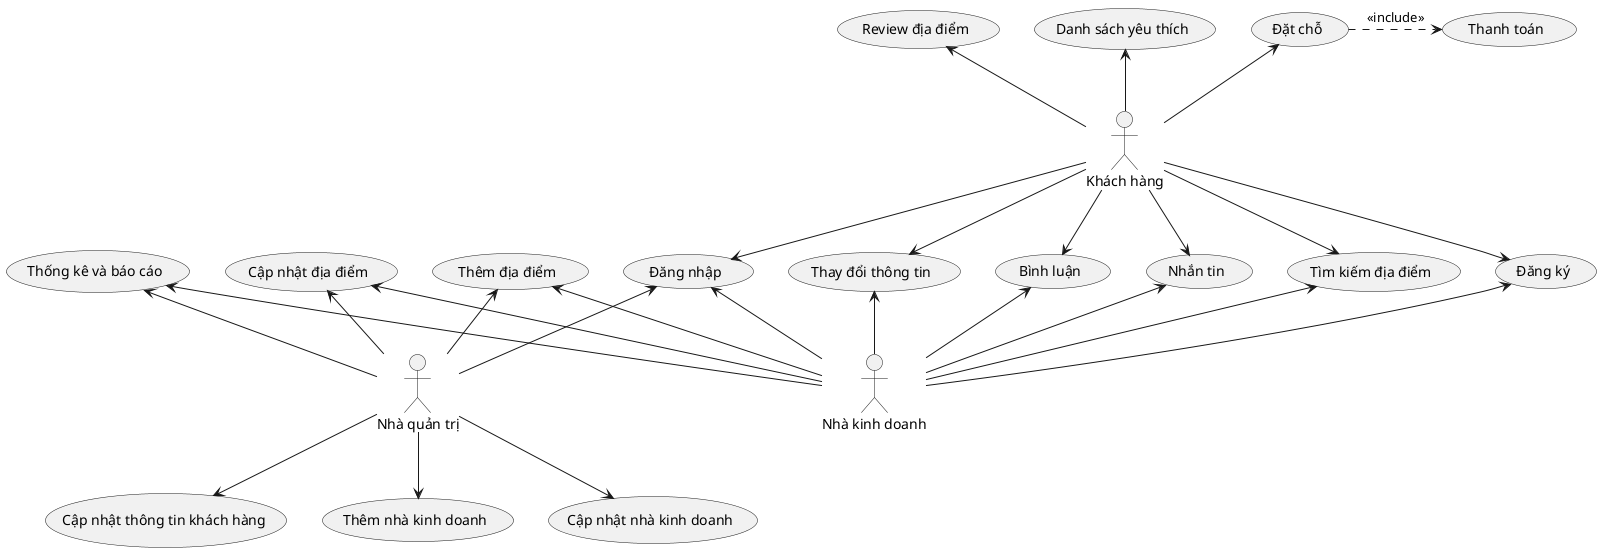 @startuml

'--Actor declare section--'
actor :Khách hàng: as Customer
actor :Nhà kinh doanh: as Business 
actor :Nhà quản trị: as Admin

'--Use case declare section--'
    'Genaral usecase'
    'Customer usecase'
        'base usecase'
        (Đăng nhập) as DN 
        (Đăng ký) as DK 
        (Đặt chỗ) as DC
        (Tìm kiếm địa điểm) as TKDD
        (Danh sách yêu thích) as DSYT
        (Nhắn tin) as NTin
        (Bình luận) as BLuan
        (Review địa điểm) as RV 
        (Thay đổi thông tin) as TDTT
        'include usecase'
        (Thanh toán) as TT
    'Business usecase'
        'base usecase'
        (Đăng nhập) as DN 
        (Đăng ký) as DK 
        (Thêm địa điểm) as TDD
        (Cập nhật địa điểm) as CNDD
        (Thống kê và báo cáo) as TKBC
        (Nhắn tin) as NTin
        (Bình luận) as BLuan

    'Admin use case'
        'base usecase'
        (Đăng nhập) as DN
        (Cập nhật thông tin khách hàng) as CNKH
        (Thêm địa điểm) as TDD
        (Cập nhật địa điểm) as CNDD
        (Thêm nhà kinh doanh) as TNKD
        (Cập nhật nhà kinh doanh) as CNNKD
        (Thống kê và báo cáo) as TKBC

'--Usecase section'
    '--Customer'
    Customer -->DN
    Customer -->DK
    Customer -->TKDD
    Customer -up->DC
    Customer -up->DSYT
    Customer -->NTin
    Customer -->BLuan
    Customer -up->RV
    Customer -->TDTT
    DC .right->TT : <<include>>
    '--Business--'
    Business -up->DN
    Business -up->DK
    Business -up->TDD
    Business -up->CNDD
    Business -up->TKDD
    Business -up->TKBC
    Business -up->NTin
    Business -up->BLuan
    Business -up->TDTT

    '--Admin--'
    Admin -up->DN
    Admin -up->TDD
    Admin -up->CNDD
    Admin -down-> CNKH
    Admin -down->TNKD
    Admin -down->CNNKD
    Admin -up->TKBC
@enduml